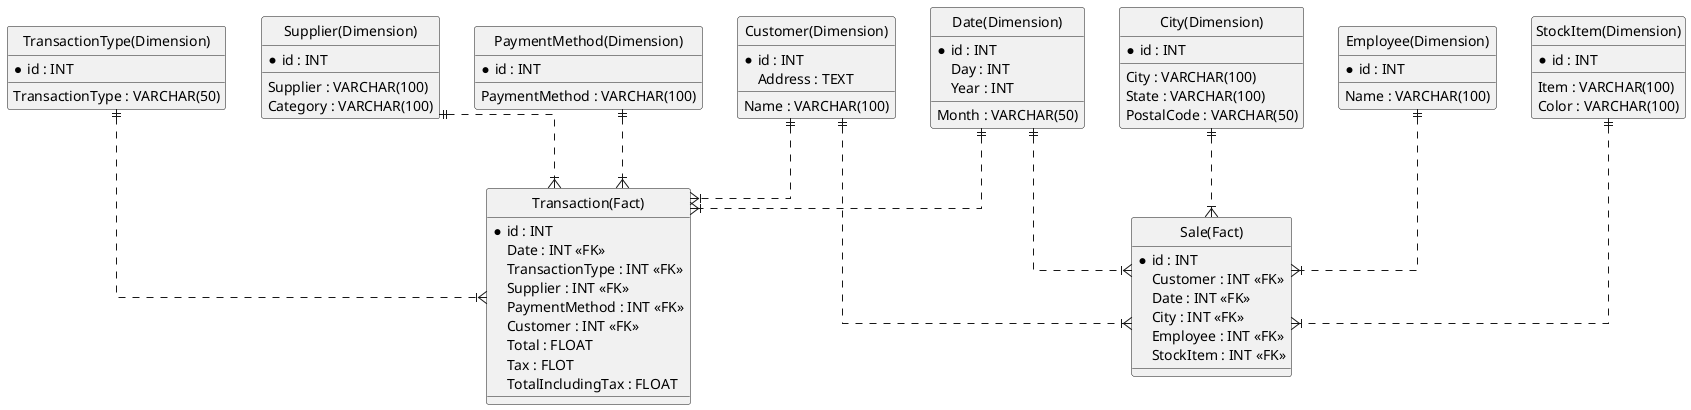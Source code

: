 @startuml

' hide the spot
hide circle

' avoiding problems with angled crows feet
skinparam linetype ortho

entity "TransactionType(Dimension)" as transaction_type {
    * id : INT
    TransactionType : VARCHAR(50)
}

entity "Supplier(Dimension)" as supplier {
    * id : INT
    Supplier : VARCHAR(100)
    Category : VARCHAR(100)
}

entity "PaymentMethod(Dimension)" as payment_method {
    * id : INT
    PaymentMethod : VARCHAR(100)
}

entity "Transaction(Fact)" as transaction {
    * id : INT
    Date : INT <<FK>>
    TransactionType : INT <<FK>>
    Supplier : INT <<FK>>
    PaymentMethod : INT <<FK>>
    Customer : INT <<FK>>
    Total : FLOAT
    Tax : FLOT
    TotalIncludingTax : FLOAT
}

entity "Customer(Dimension)" as customer {
    * id : INT
    Name : VARCHAR(100)
    Address : TEXT
}

entity "Date(Dimension)" as date {
    * id : INT
    Day : INT
    Month : VARCHAR(50)
    Year : INT
}

entity "Sale(Fact)" as sale {
    * id : INT
    Customer : INT <<FK>>
    Date : INT <<FK>>
    City : INT <<FK>>
    Employee : INT <<FK>>
    StockItem : INT <<FK>>
} 

entity "City(Dimension)" as city {
    * id : INT
    City : VARCHAR(100)
    State : VARCHAR(100)
    PostalCode : VARCHAR(50)
}

entity "Employee(Dimension)" as employee {
    * id : INT
    Name : VARCHAR(100)
}

entity "StockItem(Dimension)" as stock_item {
    * id : INT
    Item : VARCHAR(100)
    Color : VARCHAR(100)
}

transaction_type ||..|{ transaction
supplier ||..|{ transaction
payment_method ||..|{ transaction
customer ||..|{ transaction
date ||..|{ transaction
customer ||..|{ sale
date ||..|{ sale
city ||..|{ sale
employee ||..|{ sale
stock_item ||..|{ sale


@enduml






